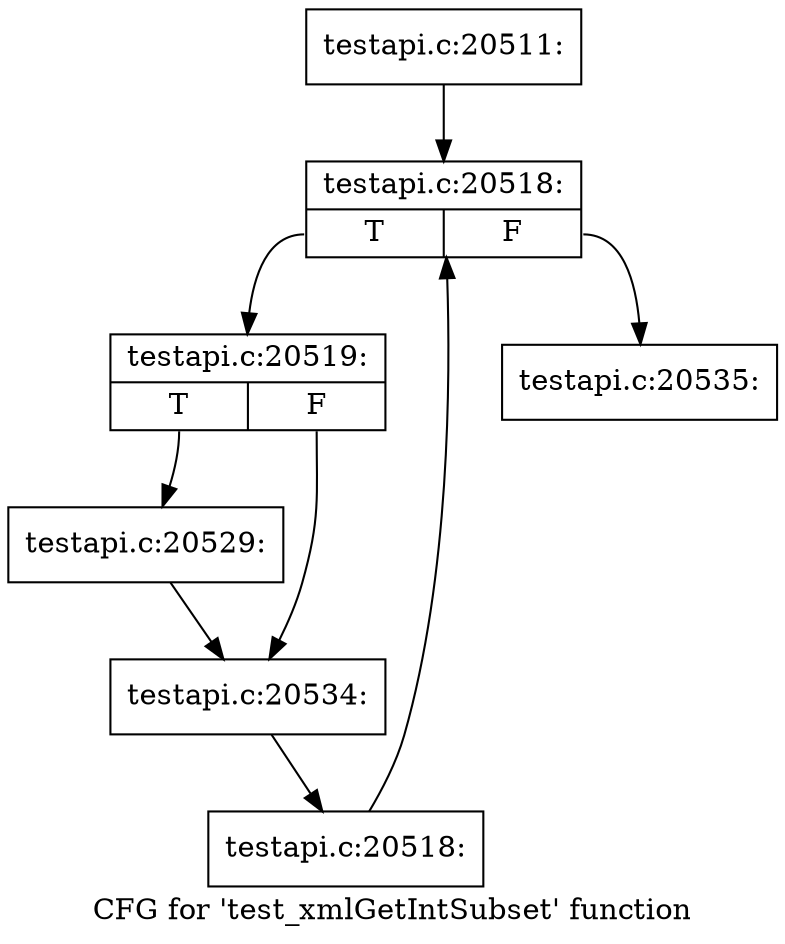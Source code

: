 digraph "CFG for 'test_xmlGetIntSubset' function" {
	label="CFG for 'test_xmlGetIntSubset' function";

	Node0x4bfbd20 [shape=record,label="{testapi.c:20511:}"];
	Node0x4bfbd20 -> Node0x4c02690;
	Node0x4c02690 [shape=record,label="{testapi.c:20518:|{<s0>T|<s1>F}}"];
	Node0x4c02690:s0 -> Node0x4c02970;
	Node0x4c02690:s1 -> Node0x4c024f0;
	Node0x4c02970 [shape=record,label="{testapi.c:20519:|{<s0>T|<s1>F}}"];
	Node0x4c02970:s0 -> Node0x4c03830;
	Node0x4c02970:s1 -> Node0x4c04080;
	Node0x4c03830 [shape=record,label="{testapi.c:20529:}"];
	Node0x4c03830 -> Node0x4c04080;
	Node0x4c04080 [shape=record,label="{testapi.c:20534:}"];
	Node0x4c04080 -> Node0x4c028e0;
	Node0x4c028e0 [shape=record,label="{testapi.c:20518:}"];
	Node0x4c028e0 -> Node0x4c02690;
	Node0x4c024f0 [shape=record,label="{testapi.c:20535:}"];
}
